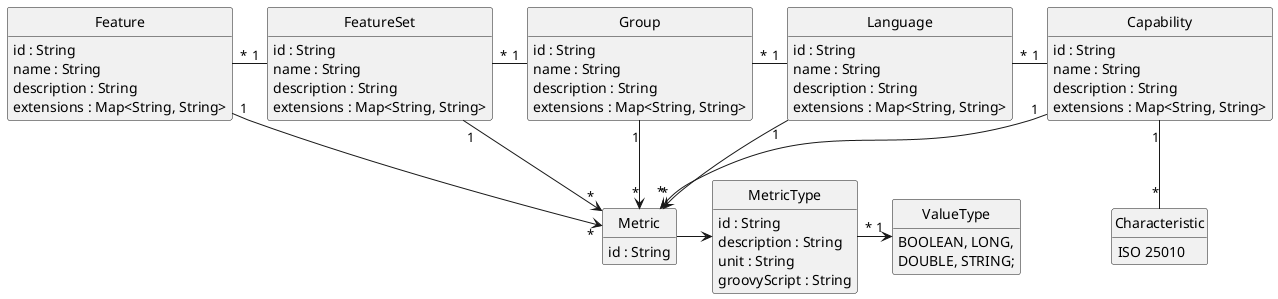 @startuml

	class MetricType {
    	  id : String
    	  description : String
    	  unit : String
    	  groovyScript : String
    	}

    	enum ValueType {
              BOOLEAN, LONG,
              DOUBLE, STRING;
        	}

	class Metric {
	  id : String
	}



	enum Characteristic {
		ISO 25010
	}

	class Capability {
	  id : String
	  name : String
	  description : String
	  extensions : Map<String, String>
	}

	class Language {
	  id : String
	  name : String
	  description : String
	  extensions : Map<String, String>
	}

	class Group {
	  id : String
	  name : String
	  description : String
	  extensions : Map<String, String>
	}

	class FeatureSet {
	  id : String
	  name : String
	  description : String
	  extensions : Map<String, String>
	}

	class Feature {
	  id : String
	  name : String
	  description : String
	  extensions : Map<String, String>
	}



Capability "1" -down- "*" Characteristic

Feature "*" -right- "1" FeatureSet
FeatureSet "*" -right- "1" Group
Group "*" -right- "1" Language
Language "*" -right- "1" Capability

MetricType "*" -right-> "1" ValueType
Metric -> MetricType

Capability "1" --> "*" Metric
Language "1" --> "*" Metric
Group "1" --> "*" Metric
FeatureSet "1" --> "*" Metric
Feature "1" --> "*" Metric

hide empty members
hide empty methods
hide circle

skinparam monochrome true
skinparam shadowing false
skinparam packageStyle rect
@enduml
